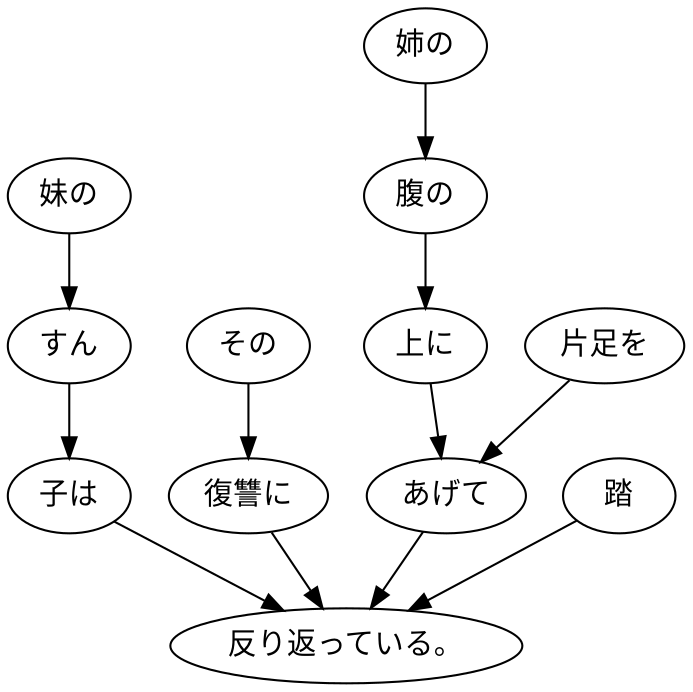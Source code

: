 digraph graph2693 {
	node0 [label="妹の"];
	node1 [label="すん"];
	node2 [label="子は"];
	node3 [label="その"];
	node4 [label="復讐に"];
	node5 [label="姉の"];
	node6 [label="腹の"];
	node7 [label="上に"];
	node8 [label="片足を"];
	node9 [label="あげて"];
	node10 [label="踏"];
	node11 [label="反り返っている。"];
	node0 -> node1;
	node1 -> node2;
	node2 -> node11;
	node3 -> node4;
	node4 -> node11;
	node5 -> node6;
	node6 -> node7;
	node7 -> node9;
	node8 -> node9;
	node9 -> node11;
	node10 -> node11;
}
